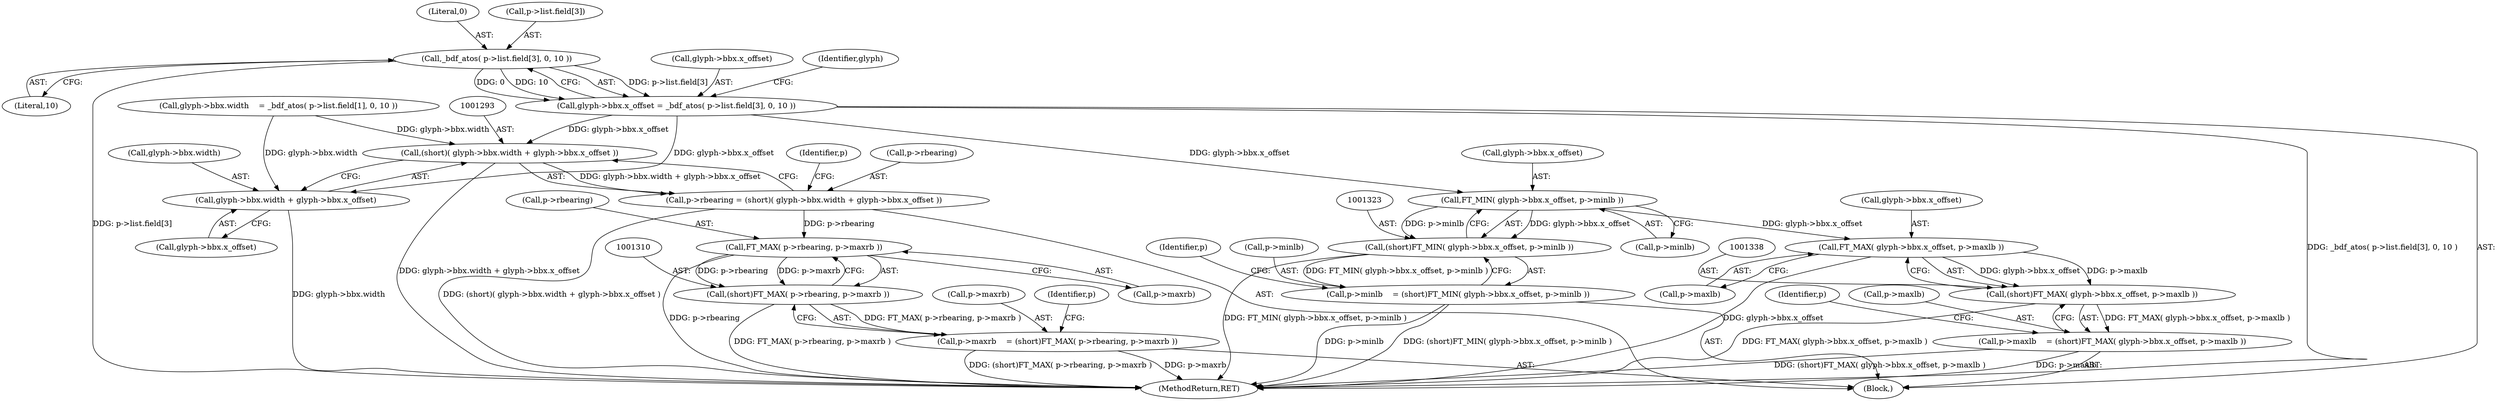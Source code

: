 digraph "0_savannah_7f2e4f4f553f6836be7683f66226afac3fa979b8@array" {
"1001199" [label="(Call,_bdf_atos( p->list.field[3], 0, 10 ))"];
"1001193" [label="(Call,glyph->bbx.x_offset = _bdf_atos( p->list.field[3], 0, 10 ))"];
"1001292" [label="(Call,(short)( glyph->bbx.width + glyph->bbx.x_offset ))"];
"1001288" [label="(Call,p->rbearing = (short)( glyph->bbx.width + glyph->bbx.x_offset ))"];
"1001311" [label="(Call,FT_MAX( p->rbearing, p->maxrb ))"];
"1001309" [label="(Call,(short)FT_MAX( p->rbearing, p->maxrb ))"];
"1001305" [label="(Call,p->maxrb    = (short)FT_MAX( p->rbearing, p->maxrb ))"];
"1001294" [label="(Call,glyph->bbx.width + glyph->bbx.x_offset)"];
"1001324" [label="(Call,FT_MIN( glyph->bbx.x_offset, p->minlb ))"];
"1001322" [label="(Call,(short)FT_MIN( glyph->bbx.x_offset, p->minlb ))"];
"1001318" [label="(Call,p->minlb    = (short)FT_MIN( glyph->bbx.x_offset, p->minlb ))"];
"1001339" [label="(Call,FT_MAX( glyph->bbx.x_offset, p->maxlb ))"];
"1001337" [label="(Call,(short)FT_MAX( glyph->bbx.x_offset, p->maxlb ))"];
"1001333" [label="(Call,p->maxlb    = (short)FT_MAX( glyph->bbx.x_offset, p->maxlb ))"];
"1001193" [label="(Call,glyph->bbx.x_offset = _bdf_atos( p->list.field[3], 0, 10 ))"];
"1001161" [label="(Call,glyph->bbx.width    = _bdf_atos( p->list.field[1], 0, 10 ))"];
"1001345" [label="(Call,p->maxlb)"];
"1001337" [label="(Call,(short)FT_MAX( glyph->bbx.x_offset, p->maxlb ))"];
"1001340" [label="(Call,glyph->bbx.x_offset)"];
"1001315" [label="(Call,p->maxrb)"];
"1001288" [label="(Call,p->rbearing = (short)( glyph->bbx.width + glyph->bbx.x_offset ))"];
"1001333" [label="(Call,p->maxlb    = (short)FT_MAX( glyph->bbx.x_offset, p->maxlb ))"];
"1001306" [label="(Call,p->maxrb)"];
"1001292" [label="(Call,(short)( glyph->bbx.width + glyph->bbx.x_offset ))"];
"1001322" [label="(Call,(short)FT_MIN( glyph->bbx.x_offset, p->minlb ))"];
"1001137" [label="(Block,)"];
"1001309" [label="(Call,(short)FT_MAX( p->rbearing, p->maxrb ))"];
"1001289" [label="(Call,p->rbearing)"];
"1001311" [label="(Call,FT_MAX( p->rbearing, p->maxrb ))"];
"1001305" [label="(Call,p->maxrb    = (short)FT_MAX( p->rbearing, p->maxrb ))"];
"1001300" [label="(Call,glyph->bbx.x_offset)"];
"1001319" [label="(Call,p->minlb)"];
"1001208" [label="(Literal,10)"];
"1001207" [label="(Literal,0)"];
"1001200" [label="(Call,p->list.field[3])"];
"1001194" [label="(Call,glyph->bbx.x_offset)"];
"1001330" [label="(Call,p->minlb)"];
"1001334" [label="(Call,p->maxlb)"];
"1001352" [label="(Identifier,p)"];
"1001339" [label="(Call,FT_MAX( glyph->bbx.x_offset, p->maxlb ))"];
"1001295" [label="(Call,glyph->bbx.width)"];
"1001318" [label="(Call,p->minlb    = (short)FT_MIN( glyph->bbx.x_offset, p->minlb ))"];
"1001562" [label="(MethodReturn,RET)"];
"1001294" [label="(Call,glyph->bbx.width + glyph->bbx.x_offset)"];
"1001212" [label="(Identifier,glyph)"];
"1001307" [label="(Identifier,p)"];
"1001324" [label="(Call,FT_MIN( glyph->bbx.x_offset, p->minlb ))"];
"1001335" [label="(Identifier,p)"];
"1001325" [label="(Call,glyph->bbx.x_offset)"];
"1001199" [label="(Call,_bdf_atos( p->list.field[3], 0, 10 ))"];
"1001320" [label="(Identifier,p)"];
"1001312" [label="(Call,p->rbearing)"];
"1001199" -> "1001193"  [label="AST: "];
"1001199" -> "1001208"  [label="CFG: "];
"1001200" -> "1001199"  [label="AST: "];
"1001207" -> "1001199"  [label="AST: "];
"1001208" -> "1001199"  [label="AST: "];
"1001193" -> "1001199"  [label="CFG: "];
"1001199" -> "1001562"  [label="DDG: p->list.field[3]"];
"1001199" -> "1001193"  [label="DDG: p->list.field[3]"];
"1001199" -> "1001193"  [label="DDG: 0"];
"1001199" -> "1001193"  [label="DDG: 10"];
"1001193" -> "1001137"  [label="AST: "];
"1001194" -> "1001193"  [label="AST: "];
"1001212" -> "1001193"  [label="CFG: "];
"1001193" -> "1001562"  [label="DDG: _bdf_atos( p->list.field[3], 0, 10 )"];
"1001193" -> "1001292"  [label="DDG: glyph->bbx.x_offset"];
"1001193" -> "1001294"  [label="DDG: glyph->bbx.x_offset"];
"1001193" -> "1001324"  [label="DDG: glyph->bbx.x_offset"];
"1001292" -> "1001288"  [label="AST: "];
"1001292" -> "1001294"  [label="CFG: "];
"1001293" -> "1001292"  [label="AST: "];
"1001294" -> "1001292"  [label="AST: "];
"1001288" -> "1001292"  [label="CFG: "];
"1001292" -> "1001562"  [label="DDG: glyph->bbx.width + glyph->bbx.x_offset"];
"1001292" -> "1001288"  [label="DDG: glyph->bbx.width + glyph->bbx.x_offset"];
"1001161" -> "1001292"  [label="DDG: glyph->bbx.width"];
"1001288" -> "1001137"  [label="AST: "];
"1001289" -> "1001288"  [label="AST: "];
"1001307" -> "1001288"  [label="CFG: "];
"1001288" -> "1001562"  [label="DDG: (short)( glyph->bbx.width + glyph->bbx.x_offset )"];
"1001288" -> "1001311"  [label="DDG: p->rbearing"];
"1001311" -> "1001309"  [label="AST: "];
"1001311" -> "1001315"  [label="CFG: "];
"1001312" -> "1001311"  [label="AST: "];
"1001315" -> "1001311"  [label="AST: "];
"1001309" -> "1001311"  [label="CFG: "];
"1001311" -> "1001562"  [label="DDG: p->rbearing"];
"1001311" -> "1001309"  [label="DDG: p->rbearing"];
"1001311" -> "1001309"  [label="DDG: p->maxrb"];
"1001309" -> "1001305"  [label="AST: "];
"1001310" -> "1001309"  [label="AST: "];
"1001305" -> "1001309"  [label="CFG: "];
"1001309" -> "1001562"  [label="DDG: FT_MAX( p->rbearing, p->maxrb )"];
"1001309" -> "1001305"  [label="DDG: FT_MAX( p->rbearing, p->maxrb )"];
"1001305" -> "1001137"  [label="AST: "];
"1001306" -> "1001305"  [label="AST: "];
"1001320" -> "1001305"  [label="CFG: "];
"1001305" -> "1001562"  [label="DDG: (short)FT_MAX( p->rbearing, p->maxrb )"];
"1001305" -> "1001562"  [label="DDG: p->maxrb"];
"1001294" -> "1001300"  [label="CFG: "];
"1001295" -> "1001294"  [label="AST: "];
"1001300" -> "1001294"  [label="AST: "];
"1001294" -> "1001562"  [label="DDG: glyph->bbx.width"];
"1001161" -> "1001294"  [label="DDG: glyph->bbx.width"];
"1001324" -> "1001322"  [label="AST: "];
"1001324" -> "1001330"  [label="CFG: "];
"1001325" -> "1001324"  [label="AST: "];
"1001330" -> "1001324"  [label="AST: "];
"1001322" -> "1001324"  [label="CFG: "];
"1001324" -> "1001322"  [label="DDG: glyph->bbx.x_offset"];
"1001324" -> "1001322"  [label="DDG: p->minlb"];
"1001324" -> "1001339"  [label="DDG: glyph->bbx.x_offset"];
"1001322" -> "1001318"  [label="AST: "];
"1001323" -> "1001322"  [label="AST: "];
"1001318" -> "1001322"  [label="CFG: "];
"1001322" -> "1001562"  [label="DDG: FT_MIN( glyph->bbx.x_offset, p->minlb )"];
"1001322" -> "1001318"  [label="DDG: FT_MIN( glyph->bbx.x_offset, p->minlb )"];
"1001318" -> "1001137"  [label="AST: "];
"1001319" -> "1001318"  [label="AST: "];
"1001335" -> "1001318"  [label="CFG: "];
"1001318" -> "1001562"  [label="DDG: p->minlb"];
"1001318" -> "1001562"  [label="DDG: (short)FT_MIN( glyph->bbx.x_offset, p->minlb )"];
"1001339" -> "1001337"  [label="AST: "];
"1001339" -> "1001345"  [label="CFG: "];
"1001340" -> "1001339"  [label="AST: "];
"1001345" -> "1001339"  [label="AST: "];
"1001337" -> "1001339"  [label="CFG: "];
"1001339" -> "1001562"  [label="DDG: glyph->bbx.x_offset"];
"1001339" -> "1001337"  [label="DDG: glyph->bbx.x_offset"];
"1001339" -> "1001337"  [label="DDG: p->maxlb"];
"1001337" -> "1001333"  [label="AST: "];
"1001338" -> "1001337"  [label="AST: "];
"1001333" -> "1001337"  [label="CFG: "];
"1001337" -> "1001562"  [label="DDG: FT_MAX( glyph->bbx.x_offset, p->maxlb )"];
"1001337" -> "1001333"  [label="DDG: FT_MAX( glyph->bbx.x_offset, p->maxlb )"];
"1001333" -> "1001137"  [label="AST: "];
"1001334" -> "1001333"  [label="AST: "];
"1001352" -> "1001333"  [label="CFG: "];
"1001333" -> "1001562"  [label="DDG: (short)FT_MAX( glyph->bbx.x_offset, p->maxlb )"];
"1001333" -> "1001562"  [label="DDG: p->maxlb"];
}
